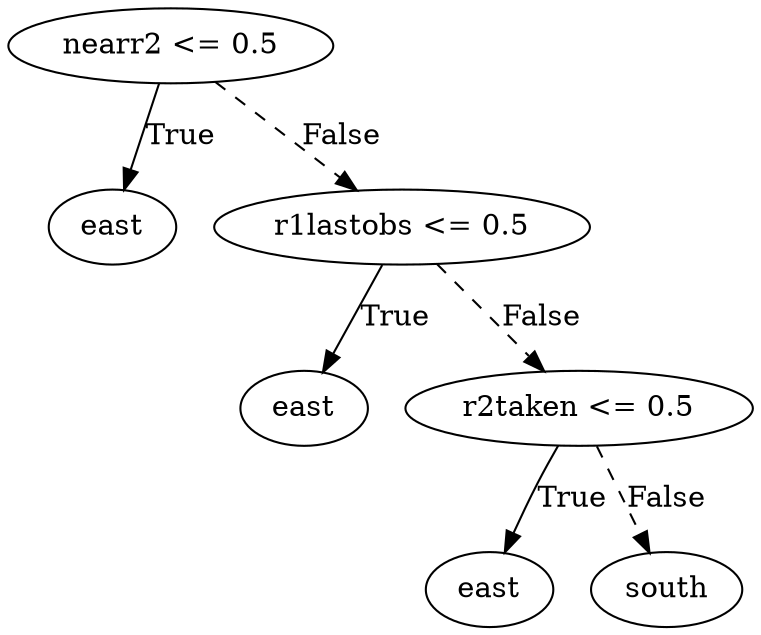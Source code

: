 digraph {
0 [label="nearr2 <= 0.5"];
1 [label="east"];
0 -> 1 [label="True"];
2 [label="r1lastobs <= 0.5"];
3 [label="east"];
2 -> 3 [label="True"];
4 [label="r2taken <= 0.5"];
5 [label="east"];
4 -> 5 [label="True"];
6 [label="south"];
4 -> 6 [style="dashed", label="False"];
2 -> 4 [style="dashed", label="False"];
0 -> 2 [style="dashed", label="False"];

}